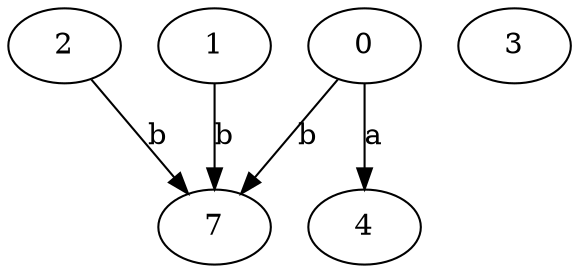 strict digraph  {
2;
3;
4;
0;
1;
7;
2 -> 7  [label=b];
0 -> 4  [label=a];
0 -> 7  [label=b];
1 -> 7  [label=b];
}
